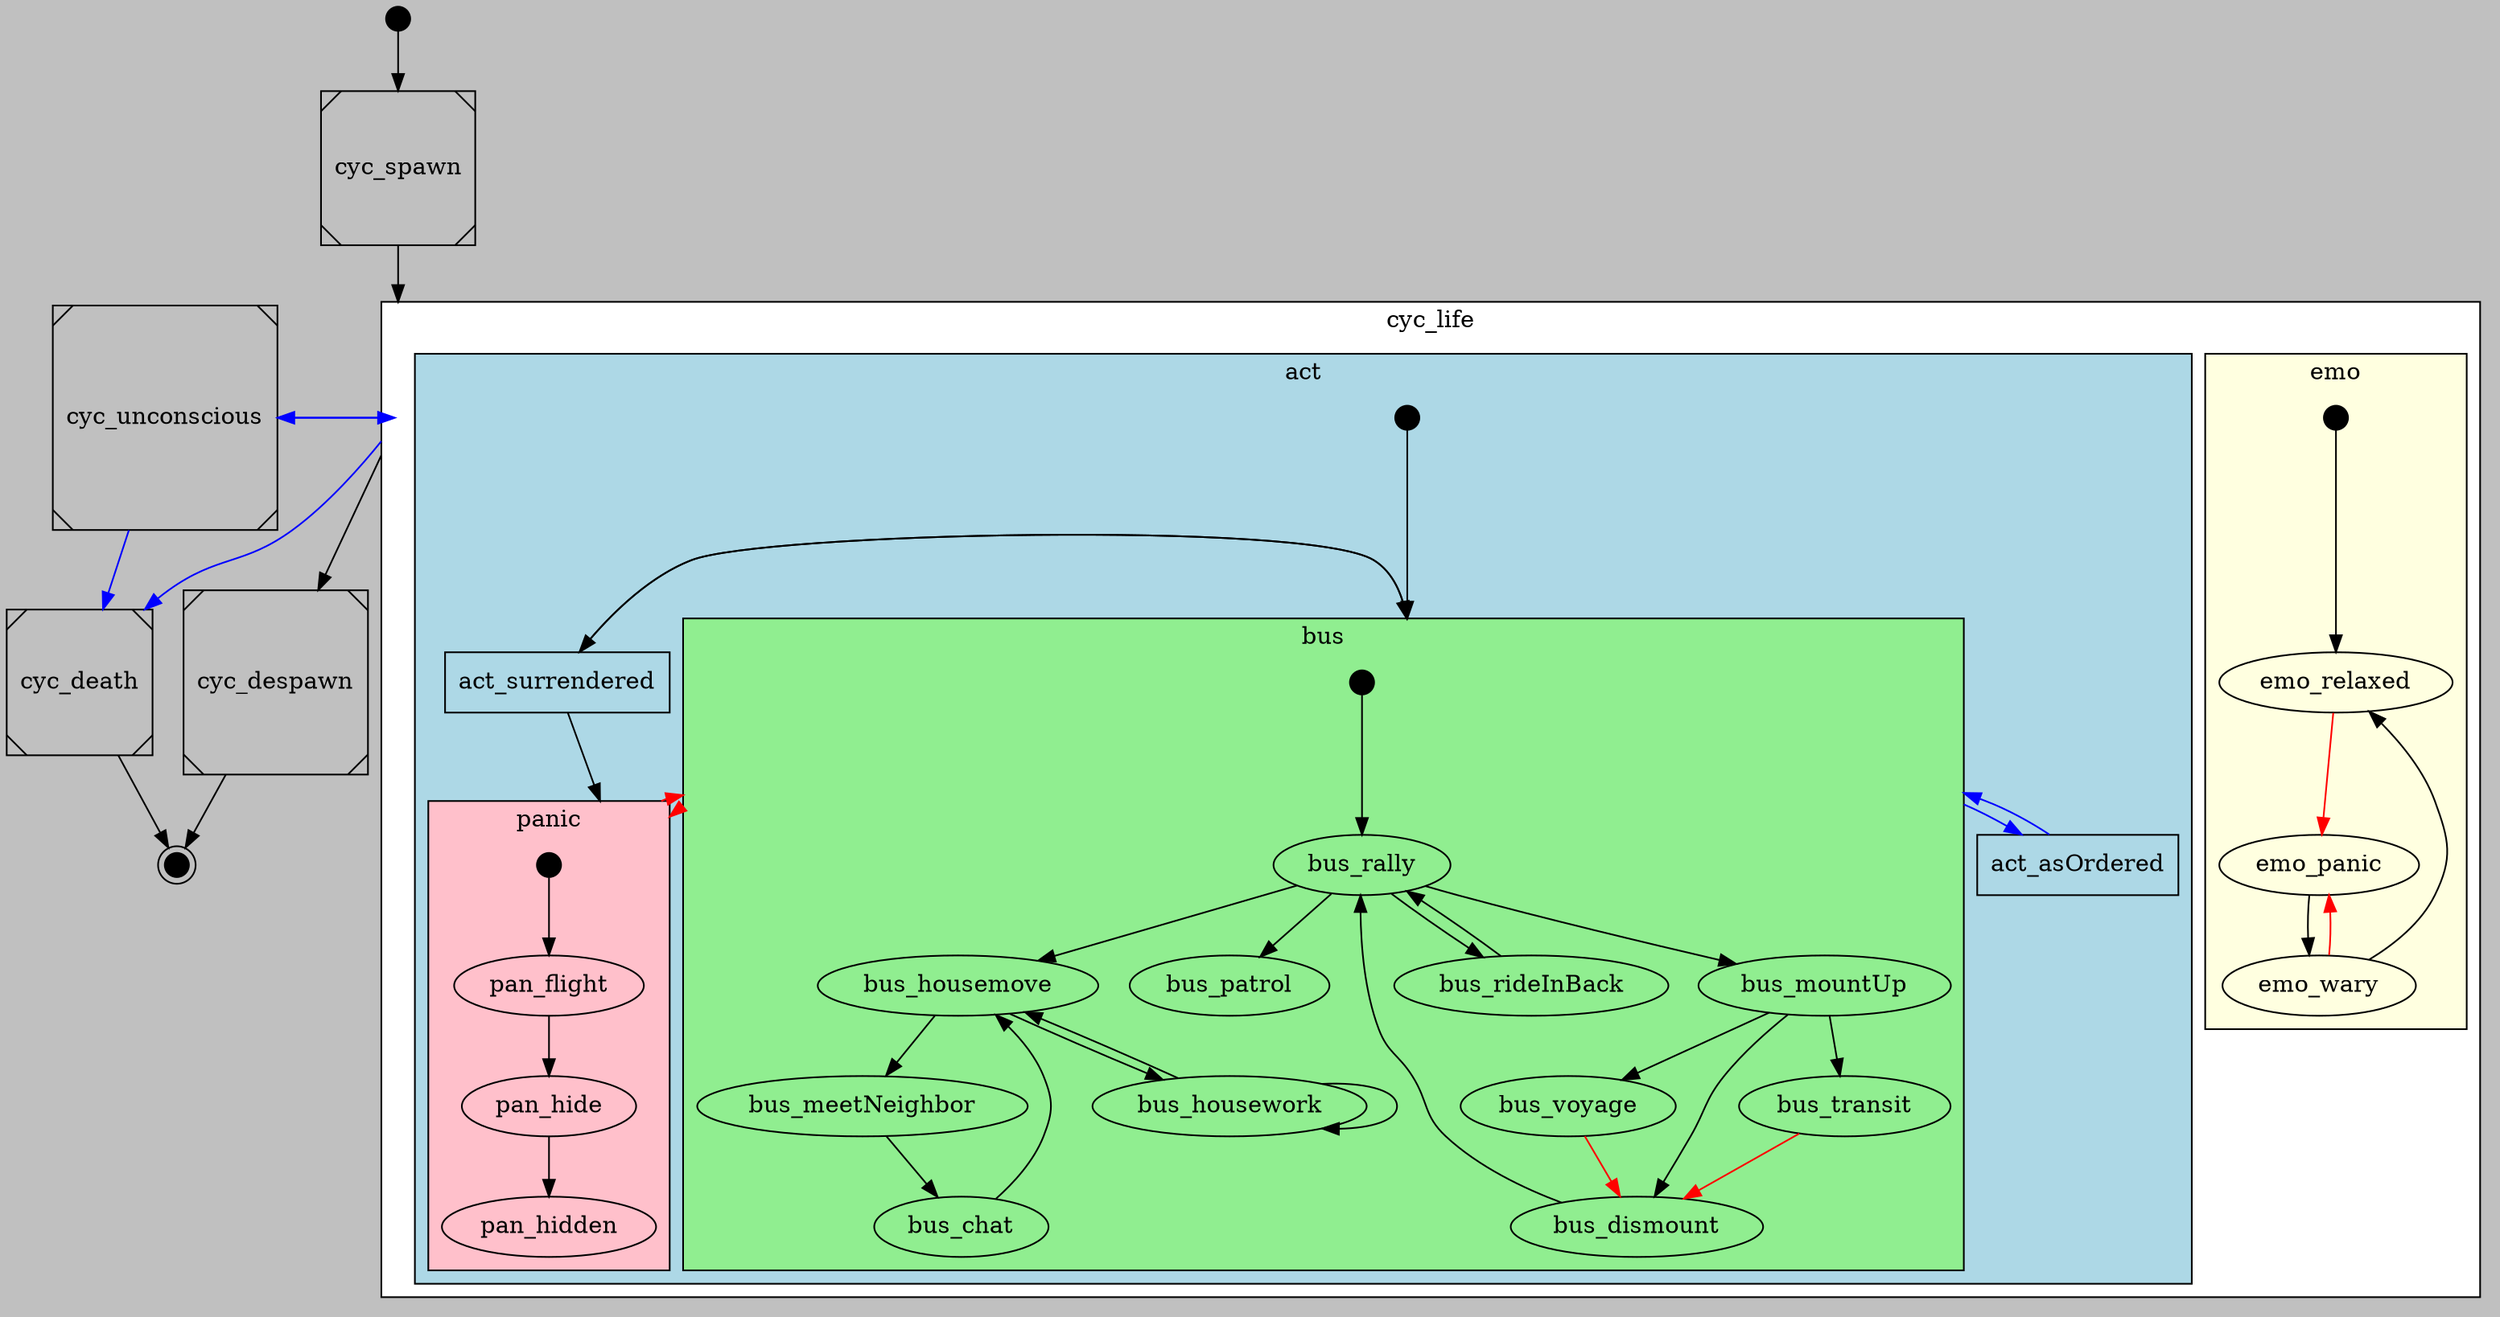 digraph lifecycle {
    bgcolor="gray";
    compound=true;

    subgraph cluster_life {
        bgcolor="white";
        shape="Msquare";
        label="cyc_life";
        cluster_life_node [shape=point style=invis];

        subgraph cluster_emotions {
            bgcolor="lightyellow";
            label="emo";
            emo[shape=point,width=0.2,height=0.2]; emo -> emo_relaxed [len=0.2];
            {emo_wary, emo_relaxed} -> emo_panic [color="red"];
            emo_panic -> emo_wary -> emo_relaxed;
        }

        subgraph cluster_activities {
            bgcolor="lightblue";
            label="act";

            subgraph cluster_business {
                bgcolor="lightgreen";
                label="bus";
                cluster_business_node [shape=point style=invis];
                bus [shape=point,width=0.2,height=0.2]; bus -> bus_rally [len=0.2,weight=5];
                bus_rally -> bus_patrol;
                bus_rally -> bus_mountUp;
                bus_rally -> bus_rideInBack;
                bus_mountUp -> bus_transit;
                bus_mountUp -> bus_voyage;
                bus_mountUp -> bus_dismount;
                bus_transit -> bus_dismount [color=red]; # panic event
                bus_voyage -> bus_dismount [color=red]; # panic event
                bus_dismount -> bus_rally;
                bus_rally -> bus_housemove;
                bus_rideInBack -> bus_rally;
                bus_housemove -> bus_meetNeighbor;
                bus_meetNeighbor -> bus_chat;
                bus_chat -> bus_housemove;
                bus_housemove -> bus_housework;
                bus_housework -> bus_housemove;
                bus_housework -> bus_housework;
            }

            subgraph cluster_panic {
                bgcolor="pink";
                label="panic";
                cluster_panic_node [shape=point style=invis];
                pan [shape=point,width=0.2,height=0.2]; pan -> pan_flight;
                pan_flight -> pan_hide -> pan_hidden;
            }

            act [shape=point,width=0.2,height=0.2]; act -> cluster_business_node [lhead=cluster_business];

            act_asOrdered [shape=rectangle];
            act_surrendered [shape=rectangle];

            act_surrendered -> cluster_panic_node [lhead=cluster_panic];

            act_surrendered -> cluster_business_node [lhead=cluster_business];
            cluster_business_node -> act_surrendered [ltail=cluster_business];
            act_asOrdered -> cluster_business_node [lhead=cluster_business color=blue];
            cluster_business_node -> act_asOrdered [ltail=cluster_business color=blue];

            cluster_panic_node -> cluster_business_node [color=red lhead=cluster_business ltail=cluster_panic]
            cluster_business_node -> cluster_panic_node [ltail=cluster_business lhead=cluster_panic color=red]

        }
    }

    cyc_spawn [shape=Msquare];
    cyc_despawn [shape=Msquare];
    cyc_death [shape=Msquare];
    cyc_unconscious [shape=Msquare];

    cyc_0 [shape=point,width=0.2,height=0.2]; cyc_0 -> cyc_spawn;
    cyc_1 [shape=point,width=0.2,height=0.2,peripheries=2]; cyc_death -> cyc_1; cyc_despawn -> cyc_1;
    cyc_spawn -> cluster_life_node [lhead=cluster_life];
    cluster_life_node -> cyc_despawn [ltail=cluster_life];
    cluster_life_node -> cyc_death [ltail=cluster_life color=blue];
    cluster_life_node -> cyc_unconscious [ltail=cluster_life color=blue];
    cyc_unconscious -> cluster_life_node [ltail=cluster_life color=blue];
    cyc_unconscious -> cyc_death [ltail=cluster_life color=blue];
}
